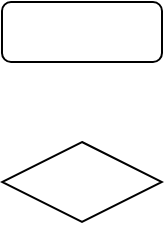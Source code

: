 <mxfile version="24.4.10" type="github">
  <diagram name="Страница — 1" id="SiGjXOODado0BrnOo55X">
    <mxGraphModel dx="869" dy="473" grid="1" gridSize="10" guides="1" tooltips="1" connect="1" arrows="1" fold="1" page="1" pageScale="1" pageWidth="827" pageHeight="1169" math="0" shadow="0">
      <root>
        <mxCell id="0" />
        <mxCell id="1" parent="0" />
        <mxCell id="0b_S1i_joHCOsqpCKxIH-1" value="" style="rhombus;whiteSpace=wrap;html=1;" vertex="1" parent="1">
          <mxGeometry x="440" y="240" width="80" height="40" as="geometry" />
        </mxCell>
        <mxCell id="0b_S1i_joHCOsqpCKxIH-2" value="" style="rounded=1;whiteSpace=wrap;html=1;" vertex="1" parent="1">
          <mxGeometry x="440" y="170" width="80" height="30" as="geometry" />
        </mxCell>
      </root>
    </mxGraphModel>
  </diagram>
</mxfile>
